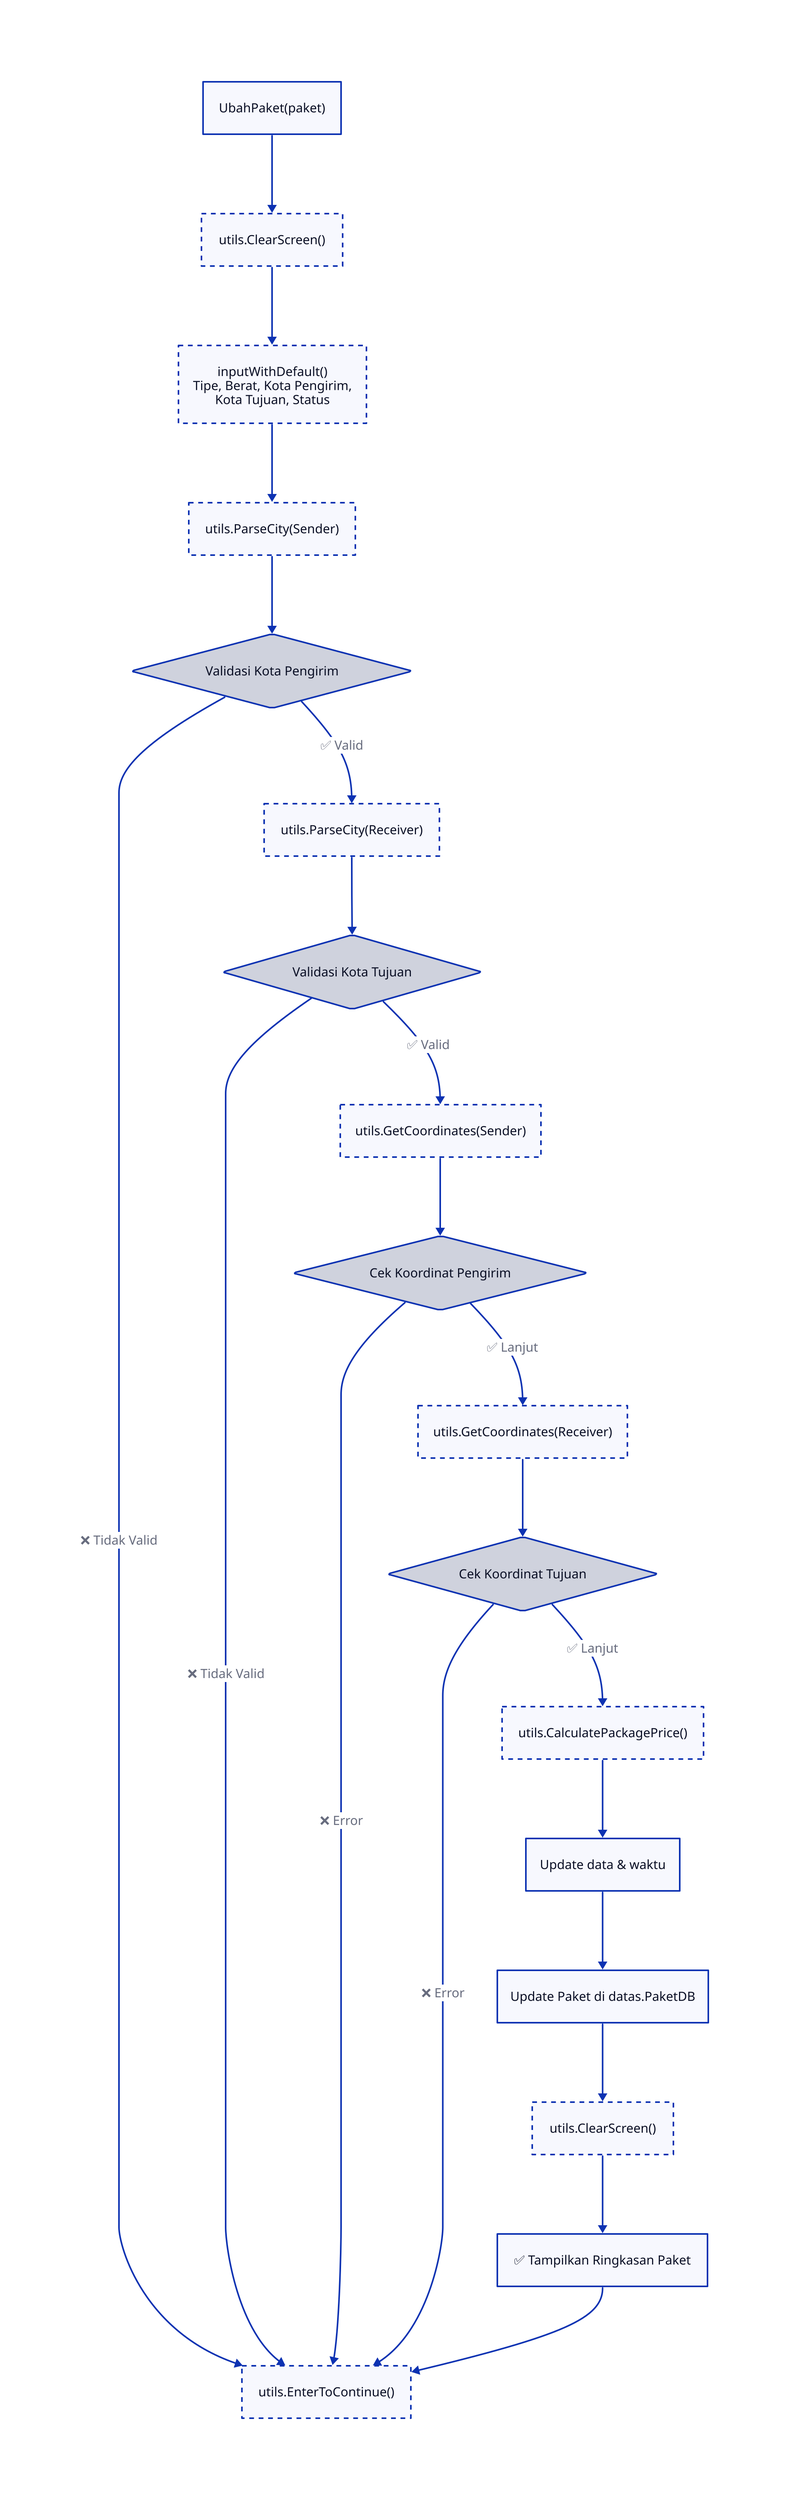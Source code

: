 style: {
  stroke-width: 2
}

UbahPaket: {
  label: "UbahPaket(paket)"
  shape: rectangle
}

Clear1: {
  label: "utils.ClearScreen()"
  shape: rectangle
  style: {
    stroke-dash: 3
  }
}

InputFields: {
  label: "inputWithDefault()\nTipe, Berat, Kota Pengirim,\nKota Tujuan, Status"
  shape: rectangle
  style: {
    stroke-dash: 3
  }
}

ParseSender: {
  label: "utils.ParseCity(Sender)"
  shape: rectangle
  style: {
    stroke-dash: 3
  }
}

CheckSender: {
  label: "Validasi Kota Pengirim"
  shape: diamond
}

ParseReceiver: {
  label: "utils.ParseCity(Receiver)"
  shape: rectangle
  style: {
    stroke-dash: 3
  }
}

CheckReceiver: {
  label: "Validasi Kota Tujuan"
  shape: diamond
}

GetCoordSender: {
  label: "utils.GetCoordinates(Sender)"
  shape: rectangle
  style: {
    stroke-dash: 3
  }
}

CheckCoordSender: {
  label: "Cek Koordinat Pengirim"
  shape: diamond
}

GetCoordReceiver: {
  label: "utils.GetCoordinates(Receiver)"
  shape: rectangle
  style: {
    stroke-dash: 3
  }
}

CheckCoordReceiver: {
  label: "Cek Koordinat Tujuan"
  shape: diamond
}

CalculatePrice: {
  label: "utils.CalculatePackagePrice()"
  shape: rectangle
  style: {
    stroke-dash: 3
  }
}

UpdateData: {
  label: "Update data & waktu"
  shape: rectangle
}

UpdateDB: {
  label: "Update Paket di datas.PaketDB"
  shape: rectangle
}

Clear2: {
  label: "utils.ClearScreen()"
  shape: rectangle
  style: {
    stroke-dash: 3
  }
}

ShowSummary: {
  label: "✅ Tampilkan Ringkasan Paket"
  shape: rectangle
}

EnterContinue: {
  label: "utils.EnterToContinue()"
  shape: rectangle
  style: {
    stroke-dash: 3
  }
}

UbahPaket -> Clear1 -> InputFields -> ParseSender -> CheckSender
CheckSender -> EnterContinue: "❌ Tidak Valid"
CheckSender -> ParseReceiver: "✅ Valid"
ParseReceiver -> CheckReceiver
CheckReceiver -> EnterContinue: "❌ Tidak Valid"
CheckReceiver -> GetCoordSender: "✅ Valid"
GetCoordSender -> CheckCoordSender
CheckCoordSender -> EnterContinue: "❌ Error"
CheckCoordSender -> GetCoordReceiver: "✅ Lanjut"
GetCoordReceiver -> CheckCoordReceiver
CheckCoordReceiver -> EnterContinue: "❌ Error"
CheckCoordReceiver -> CalculatePrice: "✅ Lanjut"
CalculatePrice -> UpdateData -> UpdateDB -> Clear2 -> ShowSummary -> EnterContinue
